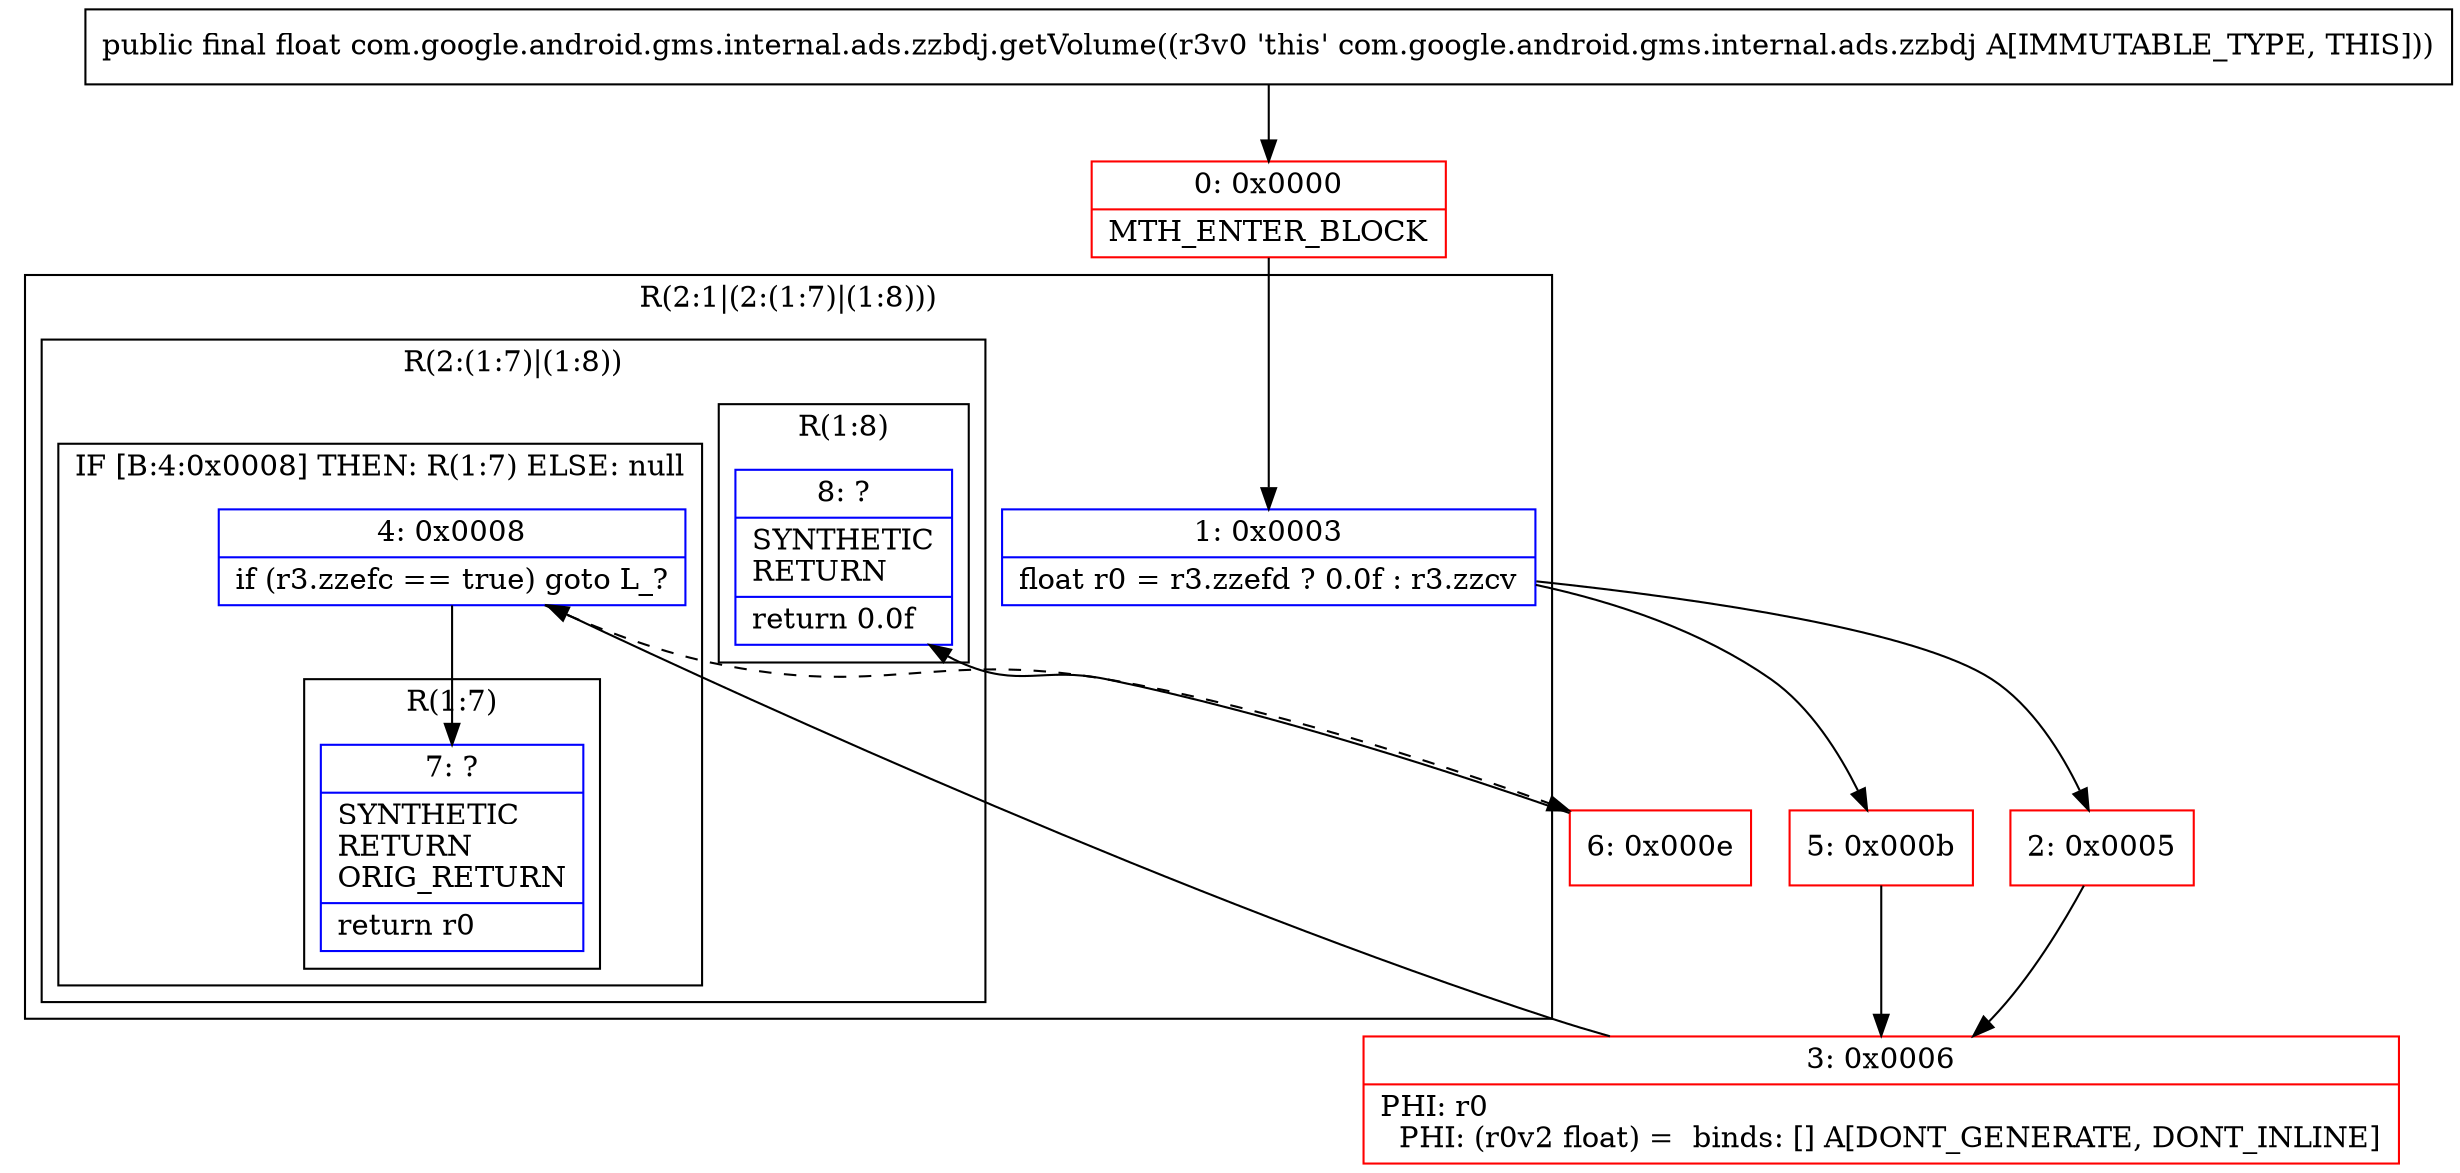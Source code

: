 digraph "CFG forcom.google.android.gms.internal.ads.zzbdj.getVolume()F" {
subgraph cluster_Region_1721356365 {
label = "R(2:1|(2:(1:7)|(1:8)))";
node [shape=record,color=blue];
Node_1 [shape=record,label="{1\:\ 0x0003|float r0 = r3.zzefd ? 0.0f : r3.zzcv\l}"];
subgraph cluster_Region_1920913933 {
label = "R(2:(1:7)|(1:8))";
node [shape=record,color=blue];
subgraph cluster_IfRegion_52779047 {
label = "IF [B:4:0x0008] THEN: R(1:7) ELSE: null";
node [shape=record,color=blue];
Node_4 [shape=record,label="{4\:\ 0x0008|if (r3.zzefc == true) goto L_?\l}"];
subgraph cluster_Region_301689448 {
label = "R(1:7)";
node [shape=record,color=blue];
Node_7 [shape=record,label="{7\:\ ?|SYNTHETIC\lRETURN\lORIG_RETURN\l|return r0\l}"];
}
}
subgraph cluster_Region_1750161249 {
label = "R(1:8)";
node [shape=record,color=blue];
Node_8 [shape=record,label="{8\:\ ?|SYNTHETIC\lRETURN\l|return 0.0f\l}"];
}
}
}
Node_0 [shape=record,color=red,label="{0\:\ 0x0000|MTH_ENTER_BLOCK\l}"];
Node_2 [shape=record,color=red,label="{2\:\ 0x0005}"];
Node_3 [shape=record,color=red,label="{3\:\ 0x0006|PHI: r0 \l  PHI: (r0v2 float) =  binds: [] A[DONT_GENERATE, DONT_INLINE]\l}"];
Node_5 [shape=record,color=red,label="{5\:\ 0x000b}"];
Node_6 [shape=record,color=red,label="{6\:\ 0x000e}"];
MethodNode[shape=record,label="{public final float com.google.android.gms.internal.ads.zzbdj.getVolume((r3v0 'this' com.google.android.gms.internal.ads.zzbdj A[IMMUTABLE_TYPE, THIS])) }"];
MethodNode -> Node_0;
Node_1 -> Node_2;
Node_1 -> Node_5;
Node_4 -> Node_6[style=dashed];
Node_4 -> Node_7;
Node_0 -> Node_1;
Node_2 -> Node_3;
Node_3 -> Node_4;
Node_5 -> Node_3;
Node_6 -> Node_8;
}

